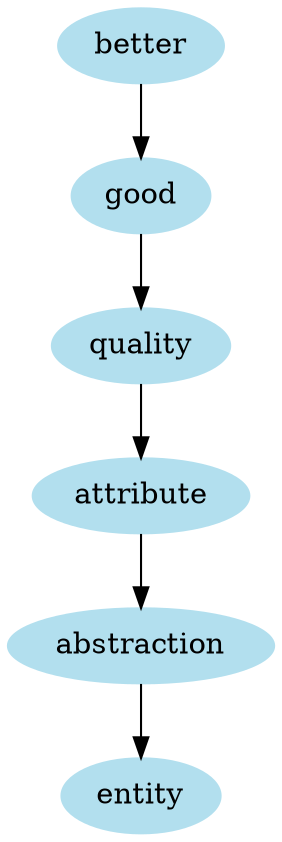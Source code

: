 digraph unix {
	node [color=lightblue2 style=filled]
	size="6,6"
	better -> good
	good -> quality
	quality -> attribute
	attribute -> abstraction
	abstraction -> entity
}
